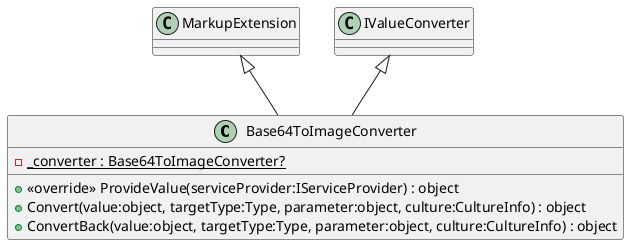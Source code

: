 @startuml
class Base64ToImageConverter {
    - {static} _converter : Base64ToImageConverter?
    + <<override>> ProvideValue(serviceProvider:IServiceProvider) : object
    + Convert(value:object, targetType:Type, parameter:object, culture:CultureInfo) : object
    + ConvertBack(value:object, targetType:Type, parameter:object, culture:CultureInfo) : object
}
MarkupExtension <|-- Base64ToImageConverter
IValueConverter <|-- Base64ToImageConverter
@enduml
